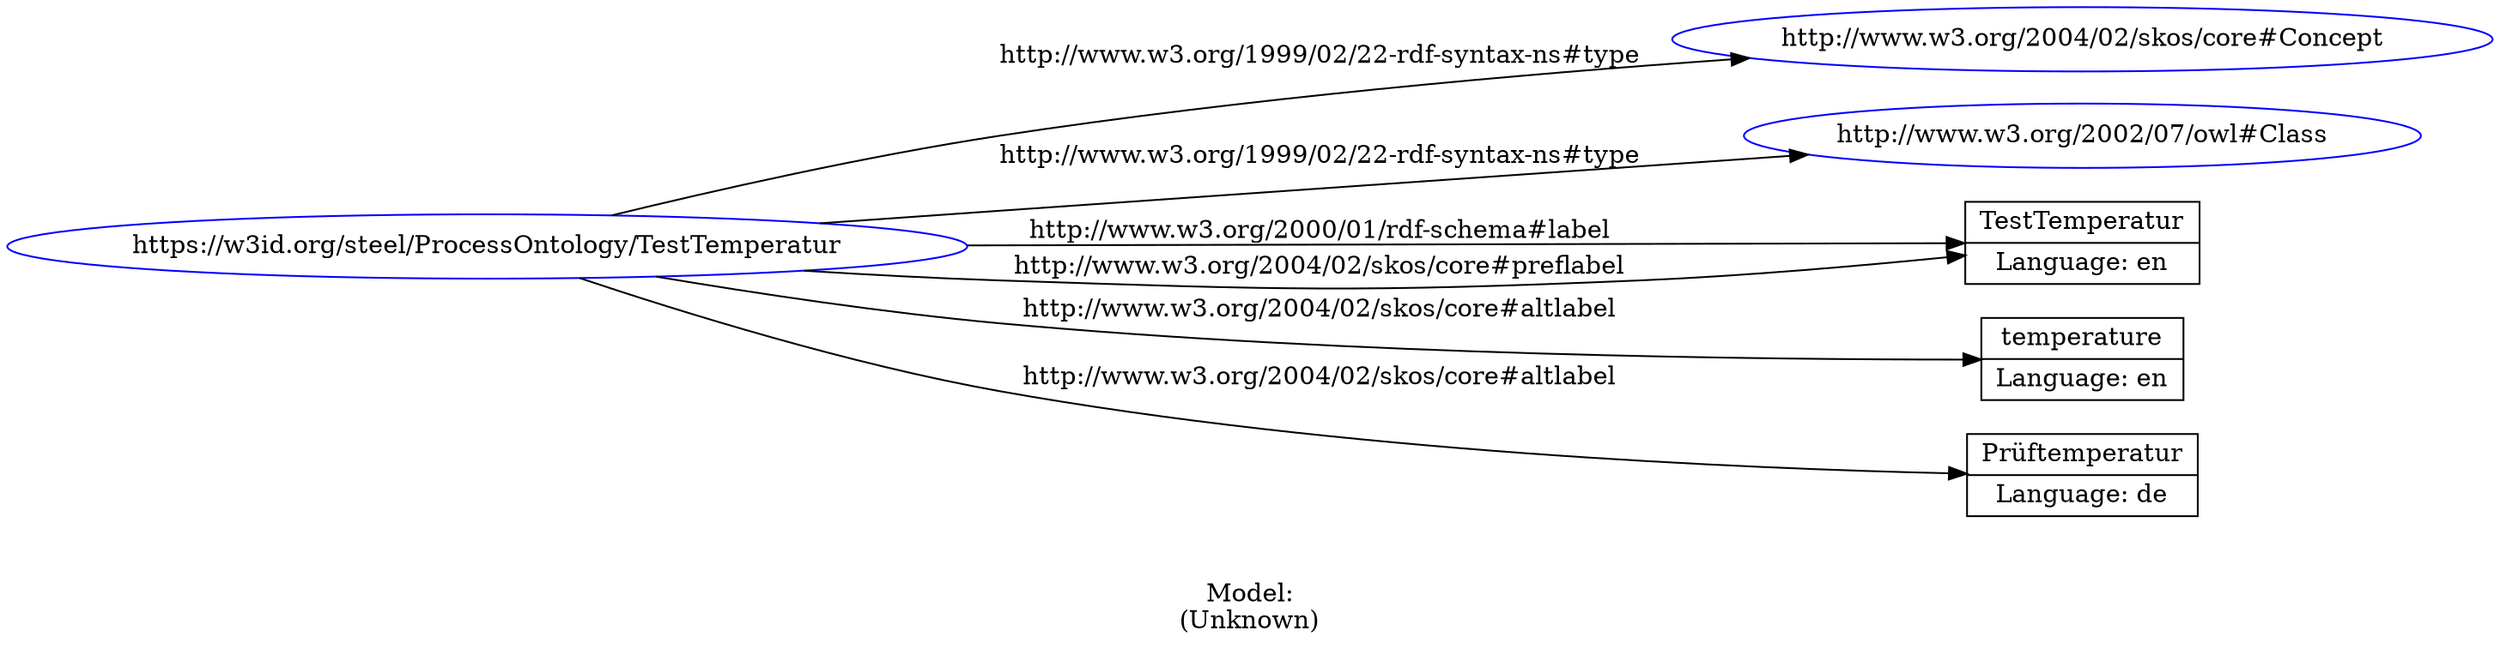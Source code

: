 digraph {
	rankdir = LR;
	charset="utf-8";

	"Rhttps://w3id.org/steel/ProcessOntology/TestTemperatur" -> "Rhttp://www.w3.org/2004/02/skos/core#Concept" [ label="http://www.w3.org/1999/02/22-rdf-syntax-ns#type" ];
	"Rhttps://w3id.org/steel/ProcessOntology/TestTemperatur" -> "Rhttp://www.w3.org/2002/07/owl#Class" [ label="http://www.w3.org/1999/02/22-rdf-syntax-ns#type" ];
	"Rhttps://w3id.org/steel/ProcessOntology/TestTemperatur" -> "LTestTemperatur|Language: en" [ label="http://www.w3.org/2000/01/rdf-schema#label" ];
	"Rhttps://w3id.org/steel/ProcessOntology/TestTemperatur" -> "Ltemperature|Language: en" [ label="http://www.w3.org/2004/02/skos/core#altlabel" ];
	"Rhttps://w3id.org/steel/ProcessOntology/TestTemperatur" -> "LPrüftemperatur|Language: de" [ label="http://www.w3.org/2004/02/skos/core#altlabel" ];
	"Rhttps://w3id.org/steel/ProcessOntology/TestTemperatur" -> "LTestTemperatur|Language: en" [ label="http://www.w3.org/2004/02/skos/core#preflabel" ];

	// Resources
	"Rhttps://w3id.org/steel/ProcessOntology/TestTemperatur" [ label="https://w3id.org/steel/ProcessOntology/TestTemperatur", shape = ellipse, color = blue ];
	"Rhttp://www.w3.org/2004/02/skos/core#Concept" [ label="http://www.w3.org/2004/02/skos/core#Concept", shape = ellipse, color = blue ];
	"Rhttp://www.w3.org/2002/07/owl#Class" [ label="http://www.w3.org/2002/07/owl#Class", shape = ellipse, color = blue ];

	// Anonymous nodes

	// Literals
	"LTestTemperatur|Language: en" [ label="TestTemperatur|Language: en", shape = record ];
	"Ltemperature|Language: en" [ label="temperature|Language: en", shape = record ];
	"LPrüftemperatur|Language: de" [ label="Prüftemperatur|Language: de", shape = record ];

	label="\n\nModel:\n(Unknown)";
}
